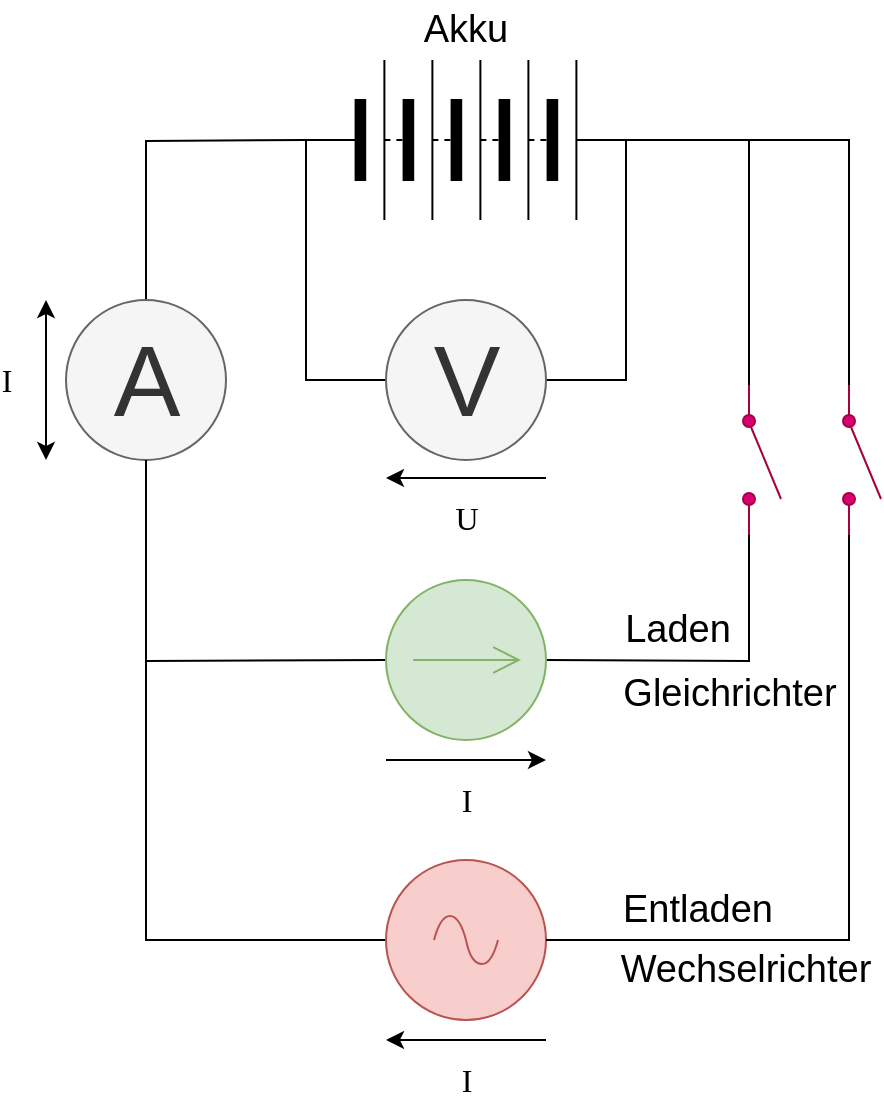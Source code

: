 <mxfile version="21.2.1" type="device">
  <diagram name="Page-1" id="16e2658f-23c8-b752-8be9-c03fbebb8bbe">
    <mxGraphModel dx="1434" dy="1003" grid="1" gridSize="10" guides="1" tooltips="1" connect="1" arrows="1" fold="1" page="1" pageScale="1" pageWidth="1100" pageHeight="850" background="none" math="0" shadow="0">
      <root>
        <mxCell id="0" />
        <mxCell id="1" parent="0" />
        <mxCell id="JbMduzpP8n7IvMWZRQBL-5" style="edgeStyle=orthogonalEdgeStyle;rounded=0;orthogonalLoop=1;jettySize=auto;html=1;exitX=0;exitY=0.5;exitDx=0;exitDy=0;exitPerimeter=0;entryX=0;entryY=0.5;entryDx=0;entryDy=0;endArrow=none;endFill=0;" parent="1" target="JbMduzpP8n7IvMWZRQBL-2" edge="1">
          <mxGeometry relative="1" as="geometry">
            <mxPoint x="440" y="80" as="sourcePoint" />
            <Array as="points">
              <mxPoint x="440" y="200" />
            </Array>
          </mxGeometry>
        </mxCell>
        <mxCell id="JbMduzpP8n7IvMWZRQBL-6" style="edgeStyle=orthogonalEdgeStyle;rounded=0;orthogonalLoop=1;jettySize=auto;html=1;exitX=1;exitY=0.5;exitDx=0;exitDy=0;exitPerimeter=0;entryX=1;entryY=0.5;entryDx=0;entryDy=0;endArrow=none;endFill=0;" parent="1" target="JbMduzpP8n7IvMWZRQBL-2" edge="1">
          <mxGeometry relative="1" as="geometry">
            <mxPoint x="600" y="80" as="sourcePoint" />
            <Array as="points">
              <mxPoint x="600" y="200" />
            </Array>
          </mxGeometry>
        </mxCell>
        <mxCell id="JbMduzpP8n7IvMWZRQBL-7" style="edgeStyle=orthogonalEdgeStyle;rounded=0;orthogonalLoop=1;jettySize=auto;html=1;exitX=0;exitY=0.5;exitDx=0;exitDy=0;exitPerimeter=0;entryX=0.5;entryY=0;entryDx=0;entryDy=0;endArrow=none;endFill=0;" parent="1" target="JbMduzpP8n7IvMWZRQBL-1" edge="1">
          <mxGeometry relative="1" as="geometry">
            <mxPoint x="440" y="80" as="sourcePoint" />
          </mxGeometry>
        </mxCell>
        <mxCell id="6d250d948d6a1778-21" value="I" style="endArrow=classic;html=1;labelBackgroundColor=none;strokeWidth=1;fontFamily=Verdana;fontSize=16" parent="1" edge="1">
          <mxGeometry y="20" width="50" height="50" relative="1" as="geometry">
            <mxPoint x="560" y="530" as="sourcePoint" />
            <mxPoint x="480" y="530" as="targetPoint" />
            <mxPoint as="offset" />
          </mxGeometry>
        </mxCell>
        <mxCell id="6d250d948d6a1778-22" value="U" style="endArrow=classic;html=1;labelBackgroundColor=none;strokeWidth=1;fontFamily=Verdana;fontSize=16" parent="1" edge="1">
          <mxGeometry y="20" width="50" height="50" relative="1" as="geometry">
            <mxPoint x="560" y="249" as="sourcePoint" />
            <mxPoint x="480" y="249" as="targetPoint" />
            <mxPoint as="offset" />
          </mxGeometry>
        </mxCell>
        <mxCell id="JbMduzpP8n7IvMWZRQBL-1" value="A" style="verticalLabelPosition=middle;shadow=0;dashed=0;align=center;html=1;verticalAlign=middle;strokeWidth=1;shape=ellipse;aspect=fixed;fontSize=50;fillColor=#f5f5f5;fontColor=#333333;strokeColor=#666666;" parent="1" vertex="1">
          <mxGeometry x="320" y="160" width="80" height="80" as="geometry" />
        </mxCell>
        <mxCell id="JbMduzpP8n7IvMWZRQBL-2" value="V" style="verticalLabelPosition=middle;shadow=0;dashed=0;align=center;html=1;verticalAlign=middle;strokeWidth=1;shape=ellipse;aspect=fixed;fontSize=50;fillColor=#f5f5f5;fontColor=#333333;strokeColor=#666666;" parent="1" vertex="1">
          <mxGeometry x="480" y="160" width="80" height="80" as="geometry" />
        </mxCell>
        <mxCell id="JbMduzpP8n7IvMWZRQBL-24" style="edgeStyle=orthogonalEdgeStyle;rounded=0;orthogonalLoop=1;jettySize=auto;html=1;exitX=0;exitY=0.5;exitDx=0;exitDy=0;exitPerimeter=0;entryX=0.5;entryY=1;entryDx=0;entryDy=0;startArrow=none;startFill=0;endArrow=none;endFill=0;" parent="1" source="JbMduzpP8n7IvMWZRQBL-3" target="JbMduzpP8n7IvMWZRQBL-1" edge="1">
          <mxGeometry relative="1" as="geometry" />
        </mxCell>
        <mxCell id="JbMduzpP8n7IvMWZRQBL-3" value="" style="pointerEvents=1;verticalLabelPosition=bottom;shadow=0;dashed=0;align=center;html=1;verticalAlign=top;shape=mxgraph.electrical.signal_sources.source;aspect=fixed;points=[[0.5,0,0],[1,0.5,0],[0.5,1,0],[0,0.5,0]];elSignalType=ac;fillColor=#f8cecc;strokeColor=#b85450;" parent="1" vertex="1">
          <mxGeometry x="480" y="440" width="80" height="80" as="geometry" />
        </mxCell>
        <mxCell id="JbMduzpP8n7IvMWZRQBL-8" style="edgeStyle=orthogonalEdgeStyle;rounded=0;orthogonalLoop=1;jettySize=auto;html=1;exitX=0;exitY=0.5;exitDx=0;exitDy=0;exitPerimeter=0;entryX=0.5;entryY=1;entryDx=0;entryDy=0;endArrow=none;endFill=0;" parent="1" target="JbMduzpP8n7IvMWZRQBL-1" edge="1">
          <mxGeometry relative="1" as="geometry">
            <mxPoint x="480" y="340" as="sourcePoint" />
          </mxGeometry>
        </mxCell>
        <mxCell id="JbMduzpP8n7IvMWZRQBL-23" style="edgeStyle=orthogonalEdgeStyle;rounded=0;orthogonalLoop=1;jettySize=auto;html=1;exitX=1;exitY=0.5;exitDx=0;exitDy=0;exitPerimeter=0;entryX=1;entryY=0.8;entryDx=0;entryDy=0;startArrow=none;startFill=0;endArrow=none;endFill=0;" parent="1" target="JbMduzpP8n7IvMWZRQBL-20" edge="1">
          <mxGeometry relative="1" as="geometry">
            <mxPoint x="560" y="340" as="sourcePoint" />
          </mxGeometry>
        </mxCell>
        <mxCell id="JbMduzpP8n7IvMWZRQBL-11" value="" style="pointerEvents=1;verticalLabelPosition=bottom;shadow=0;dashed=0;align=center;html=1;verticalAlign=top;shape=mxgraph.electrical.miscellaneous.batteryStack;" parent="1" vertex="1">
          <mxGeometry x="440" y="40" width="160" height="80" as="geometry" />
        </mxCell>
        <mxCell id="JbMduzpP8n7IvMWZRQBL-15" value="I" style="endArrow=none;html=1;labelBackgroundColor=none;strokeWidth=1;fontFamily=Verdana;fontSize=16;startArrow=classic;startFill=1;endFill=0;" parent="1" edge="1">
          <mxGeometry y="20" width="50" height="50" relative="1" as="geometry">
            <mxPoint x="560" y="390" as="sourcePoint" />
            <mxPoint x="480" y="390" as="targetPoint" />
            <mxPoint as="offset" />
          </mxGeometry>
        </mxCell>
        <mxCell id="JbMduzpP8n7IvMWZRQBL-18" style="edgeStyle=orthogonalEdgeStyle;rounded=0;orthogonalLoop=1;jettySize=auto;html=1;exitX=1;exitY=0.8;exitDx=0;exitDy=0;entryX=1;entryY=0.5;entryDx=0;entryDy=0;entryPerimeter=0;startArrow=none;startFill=0;endArrow=none;endFill=0;" parent="1" source="JbMduzpP8n7IvMWZRQBL-17" target="JbMduzpP8n7IvMWZRQBL-3" edge="1">
          <mxGeometry relative="1" as="geometry" />
        </mxCell>
        <mxCell id="JbMduzpP8n7IvMWZRQBL-19" style="edgeStyle=orthogonalEdgeStyle;rounded=0;orthogonalLoop=1;jettySize=auto;html=1;exitX=0;exitY=0.8;exitDx=0;exitDy=0;entryX=1;entryY=0.5;entryDx=0;entryDy=0;startArrow=none;startFill=0;endArrow=none;endFill=0;" parent="1" source="JbMduzpP8n7IvMWZRQBL-17" target="JbMduzpP8n7IvMWZRQBL-11" edge="1">
          <mxGeometry relative="1" as="geometry" />
        </mxCell>
        <mxCell id="JbMduzpP8n7IvMWZRQBL-17" value="" style="shape=mxgraph.electrical.electro-mechanical.singleSwitch;aspect=fixed;elSwitchState=off;rotation=90;fillColor=#d80073;strokeColor=#A50040;fontColor=#ffffff;" parent="1" vertex="1">
          <mxGeometry x="680" y="230" width="75" height="20" as="geometry" />
        </mxCell>
        <mxCell id="JbMduzpP8n7IvMWZRQBL-21" style="edgeStyle=orthogonalEdgeStyle;rounded=0;orthogonalLoop=1;jettySize=auto;html=1;exitX=0;exitY=0.8;exitDx=0;exitDy=0;entryX=1;entryY=0.5;entryDx=0;entryDy=0;startArrow=none;startFill=0;endArrow=none;endFill=0;" parent="1" source="JbMduzpP8n7IvMWZRQBL-20" target="JbMduzpP8n7IvMWZRQBL-11" edge="1">
          <mxGeometry relative="1" as="geometry" />
        </mxCell>
        <mxCell id="JbMduzpP8n7IvMWZRQBL-20" value="" style="shape=mxgraph.electrical.electro-mechanical.singleSwitch;aspect=fixed;elSwitchState=off;rotation=90;fillColor=#d80073;fontColor=#ffffff;strokeColor=#A50040;" parent="1" vertex="1">
          <mxGeometry x="630" y="230" width="75" height="20" as="geometry" />
        </mxCell>
        <mxCell id="JbMduzpP8n7IvMWZRQBL-25" value="I" style="endArrow=classic;html=1;labelBackgroundColor=none;strokeWidth=1;fontFamily=Verdana;fontSize=16;startArrow=classic;startFill=1;endFill=1;" parent="1" edge="1">
          <mxGeometry y="20" width="50" height="50" relative="1" as="geometry">
            <mxPoint x="310" y="240" as="sourcePoint" />
            <mxPoint x="310" y="160" as="targetPoint" />
            <mxPoint as="offset" />
          </mxGeometry>
        </mxCell>
        <mxCell id="JbMduzpP8n7IvMWZRQBL-26" value="&lt;font style=&quot;font-size: 19px;&quot;&gt;Akku&lt;/font&gt;" style="text;html=1;strokeColor=none;fillColor=none;align=center;verticalAlign=middle;whiteSpace=wrap;rounded=0;" parent="1" vertex="1">
          <mxGeometry x="480" y="10" width="80" height="30" as="geometry" />
        </mxCell>
        <mxCell id="JbMduzpP8n7IvMWZRQBL-27" value="&lt;font style=&quot;font-size: 19px;&quot;&gt;Entladen&lt;/font&gt;" style="text;html=1;strokeColor=none;fillColor=none;align=center;verticalAlign=middle;whiteSpace=wrap;rounded=0;" parent="1" vertex="1">
          <mxGeometry x="586" y="450" width="100" height="30" as="geometry" />
        </mxCell>
        <mxCell id="JbMduzpP8n7IvMWZRQBL-28" value="&lt;font style=&quot;font-size: 19px;&quot;&gt;Laden&lt;/font&gt;" style="text;html=1;strokeColor=none;fillColor=none;align=center;verticalAlign=middle;whiteSpace=wrap;rounded=0;" parent="1" vertex="1">
          <mxGeometry x="586" y="310" width="80" height="30" as="geometry" />
        </mxCell>
        <mxCell id="JbMduzpP8n7IvMWZRQBL-29" value="&lt;font style=&quot;font-size: 19px;&quot;&gt;Gleichrichter&lt;/font&gt;" style="text;html=1;strokeColor=none;fillColor=none;align=center;verticalAlign=middle;whiteSpace=wrap;rounded=0;" parent="1" vertex="1">
          <mxGeometry x="592" y="342" width="120" height="30" as="geometry" />
        </mxCell>
        <mxCell id="JbMduzpP8n7IvMWZRQBL-31" value="&lt;font style=&quot;font-size: 19px;&quot;&gt;Wechselrichter&lt;/font&gt;" style="text;html=1;strokeColor=none;fillColor=none;align=center;verticalAlign=middle;whiteSpace=wrap;rounded=0;" parent="1" vertex="1">
          <mxGeometry x="600" y="480" width="120" height="30" as="geometry" />
        </mxCell>
        <mxCell id="JbMduzpP8n7IvMWZRQBL-32" value="" style="pointerEvents=1;verticalLabelPosition=bottom;shadow=0;dashed=0;align=center;html=1;verticalAlign=top;shape=mxgraph.electrical.signal_sources.source;aspect=fixed;points=[[0.5,0,0],[1,0.5,0],[0.5,1,0],[0,0.5,0]];elSignalType=dc2;fontSize=19;rotation=-90;fillColor=#d5e8d4;strokeColor=#82b366;" parent="1" vertex="1">
          <mxGeometry x="480" y="300" width="80" height="80" as="geometry" />
        </mxCell>
      </root>
    </mxGraphModel>
  </diagram>
</mxfile>
